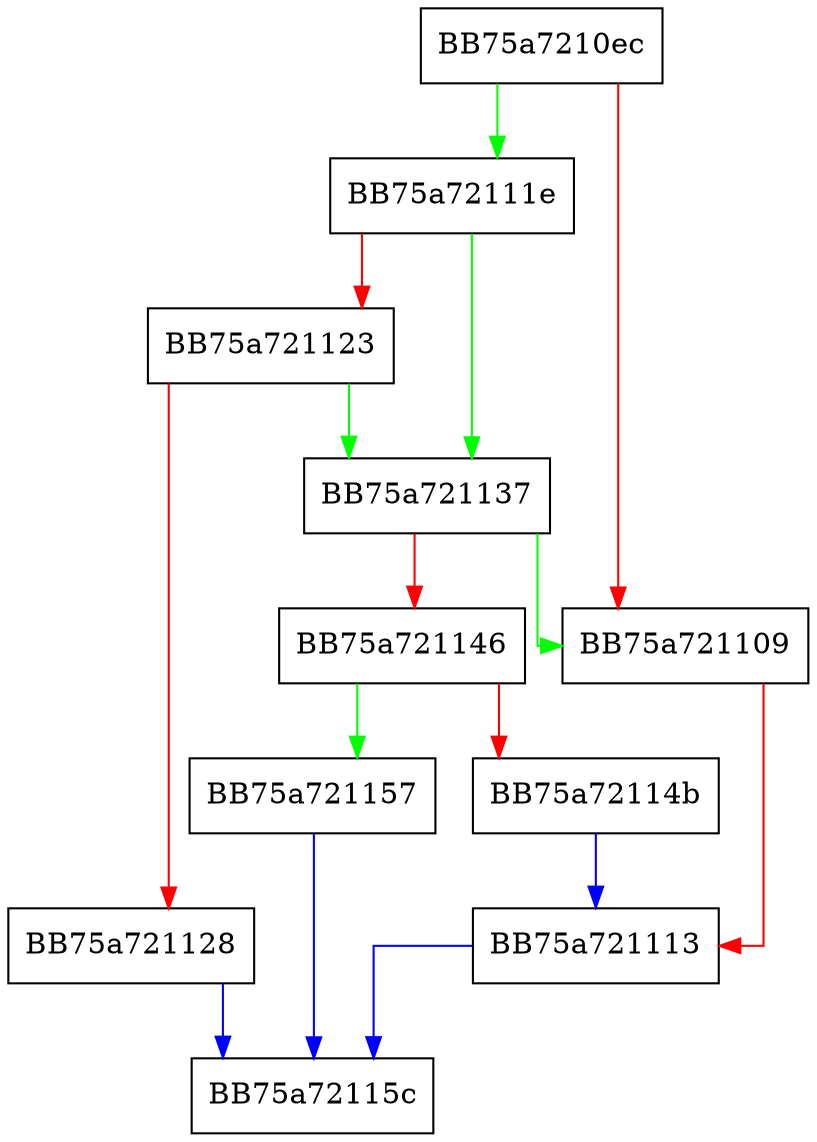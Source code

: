 digraph memcpy_s {
  node [shape="box"];
  graph [splines=ortho];
  BB75a7210ec -> BB75a72111e [color="green"];
  BB75a7210ec -> BB75a721109 [color="red"];
  BB75a721109 -> BB75a721113 [color="red"];
  BB75a721113 -> BB75a72115c [color="blue"];
  BB75a72111e -> BB75a721137 [color="green"];
  BB75a72111e -> BB75a721123 [color="red"];
  BB75a721123 -> BB75a721137 [color="green"];
  BB75a721123 -> BB75a721128 [color="red"];
  BB75a721128 -> BB75a72115c [color="blue"];
  BB75a721137 -> BB75a721109 [color="green"];
  BB75a721137 -> BB75a721146 [color="red"];
  BB75a721146 -> BB75a721157 [color="green"];
  BB75a721146 -> BB75a72114b [color="red"];
  BB75a72114b -> BB75a721113 [color="blue"];
  BB75a721157 -> BB75a72115c [color="blue"];
}